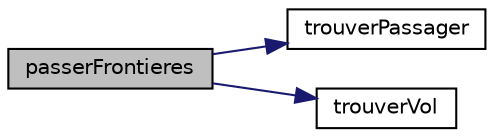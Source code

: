 digraph "passerFrontieres"
{
  edge [fontname="Helvetica",fontsize="10",labelfontname="Helvetica",labelfontsize="10"];
  node [fontname="Helvetica",fontsize="10",shape=record];
  rankdir="LR";
  Node64 [label="passerFrontieres",height=0.2,width=0.4,color="black", fillcolor="grey75", style="filled", fontcolor="black"];
  Node64 -> Node65 [color="midnightblue",fontsize="10",style="solid",fontname="Helvetica"];
  Node65 [label="trouverPassager",height=0.2,width=0.4,color="black", fillcolor="white", style="filled",URL="$dd/d76/projet_8c.html#a23523aed07121a95f642adb75bb88e12",tooltip="Trouve un passager selon un Nom ou un Numero de billet. "];
  Node64 -> Node66 [color="midnightblue",fontsize="10",style="solid",fontname="Helvetica"];
  Node66 [label="trouverVol",height=0.2,width=0.4,color="black", fillcolor="white", style="filled",URL="$dd/d76/projet_8c.html#ad1c84140fc0ec3cfab79111d9f398198",tooltip="Trouve le vol d&#39;un passager à oar. "];
}
